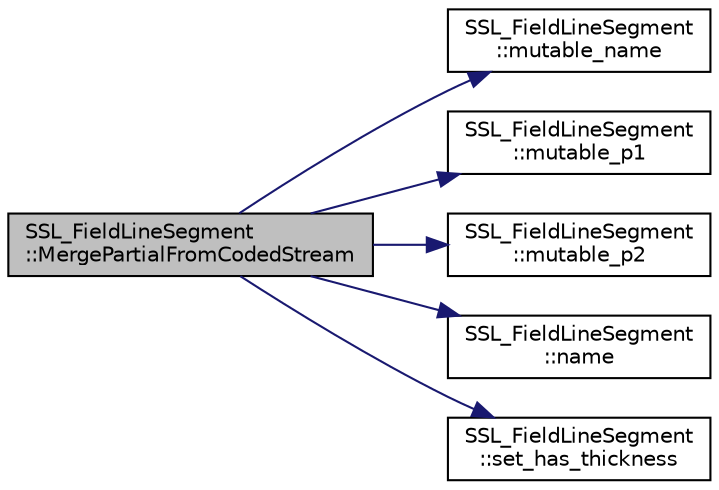 digraph "SSL_FieldLineSegment::MergePartialFromCodedStream"
{
 // INTERACTIVE_SVG=YES
  edge [fontname="Helvetica",fontsize="10",labelfontname="Helvetica",labelfontsize="10"];
  node [fontname="Helvetica",fontsize="10",shape=record];
  rankdir="LR";
  Node1 [label="SSL_FieldLineSegment\l::MergePartialFromCodedStream",height=0.2,width=0.4,color="black", fillcolor="grey75", style="filled", fontcolor="black"];
  Node1 -> Node2 [color="midnightblue",fontsize="10",style="solid",fontname="Helvetica"];
  Node2 [label="SSL_FieldLineSegment\l::mutable_name",height=0.2,width=0.4,color="black", fillcolor="white", style="filled",URL="$d2/dad/class_s_s_l___field_line_segment.html#a67b0168db44593bb0efccb9d276a8ec2"];
  Node1 -> Node3 [color="midnightblue",fontsize="10",style="solid",fontname="Helvetica"];
  Node3 [label="SSL_FieldLineSegment\l::mutable_p1",height=0.2,width=0.4,color="black", fillcolor="white", style="filled",URL="$d2/dad/class_s_s_l___field_line_segment.html#af31eba24c89d198db4c13f75a7241b07"];
  Node1 -> Node4 [color="midnightblue",fontsize="10",style="solid",fontname="Helvetica"];
  Node4 [label="SSL_FieldLineSegment\l::mutable_p2",height=0.2,width=0.4,color="black", fillcolor="white", style="filled",URL="$d2/dad/class_s_s_l___field_line_segment.html#a76e49e4bf15a652886a2bb77fe2f6430"];
  Node1 -> Node5 [color="midnightblue",fontsize="10",style="solid",fontname="Helvetica"];
  Node5 [label="SSL_FieldLineSegment\l::name",height=0.2,width=0.4,color="black", fillcolor="white", style="filled",URL="$d2/dad/class_s_s_l___field_line_segment.html#acd2b36a9d97fb2bad85f316ea8dfd530"];
  Node1 -> Node6 [color="midnightblue",fontsize="10",style="solid",fontname="Helvetica"];
  Node6 [label="SSL_FieldLineSegment\l::set_has_thickness",height=0.2,width=0.4,color="black", fillcolor="white", style="filled",URL="$d2/dad/class_s_s_l___field_line_segment.html#a191e2d560fadf2522240d74f44147023"];
}
